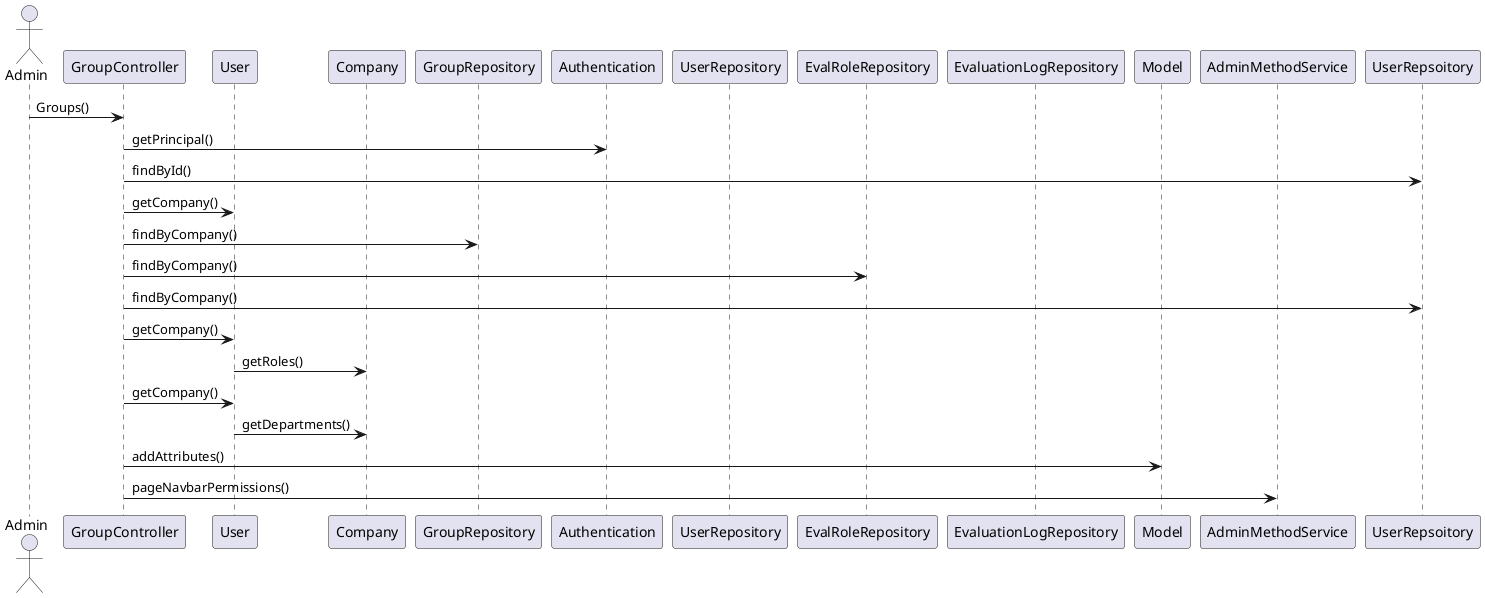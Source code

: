 @startuml EditGroupSequenceDiagram

actor Admin as Admin
participant GroupController as GroupController
participant User as User
participant Company as Company
participant GroupRepository as GroupRepository
participant Authentication as Authentication
participant UserRepository as UserRepository
participant EvalRoleRepository as EvalRoleRepository
participant EvaluationLogRepository as EvaluationLogRepository
participant Model as Model
participant AdminMethodService as AdminMethodService



Admin -> GroupController: Groups()
GroupController -> Authentication: getPrincipal()
GroupController -> UserRepsoitory: findById()
GroupController -> User: getCompany()
GroupController -> GroupRepository: findByCompany()
GroupController -> EvalRoleRepository: findByCompany()
GroupController -> UserRepsoitory: findByCompany()
GroupController -> User: getCompany()
User -> Company: getRoles()
GroupController -> User: getCompany()
User -> Company: getDepartments()
GroupController -> Model: addAttributes()
GroupController -> AdminMethodService: pageNavbarPermissions()


@enduml